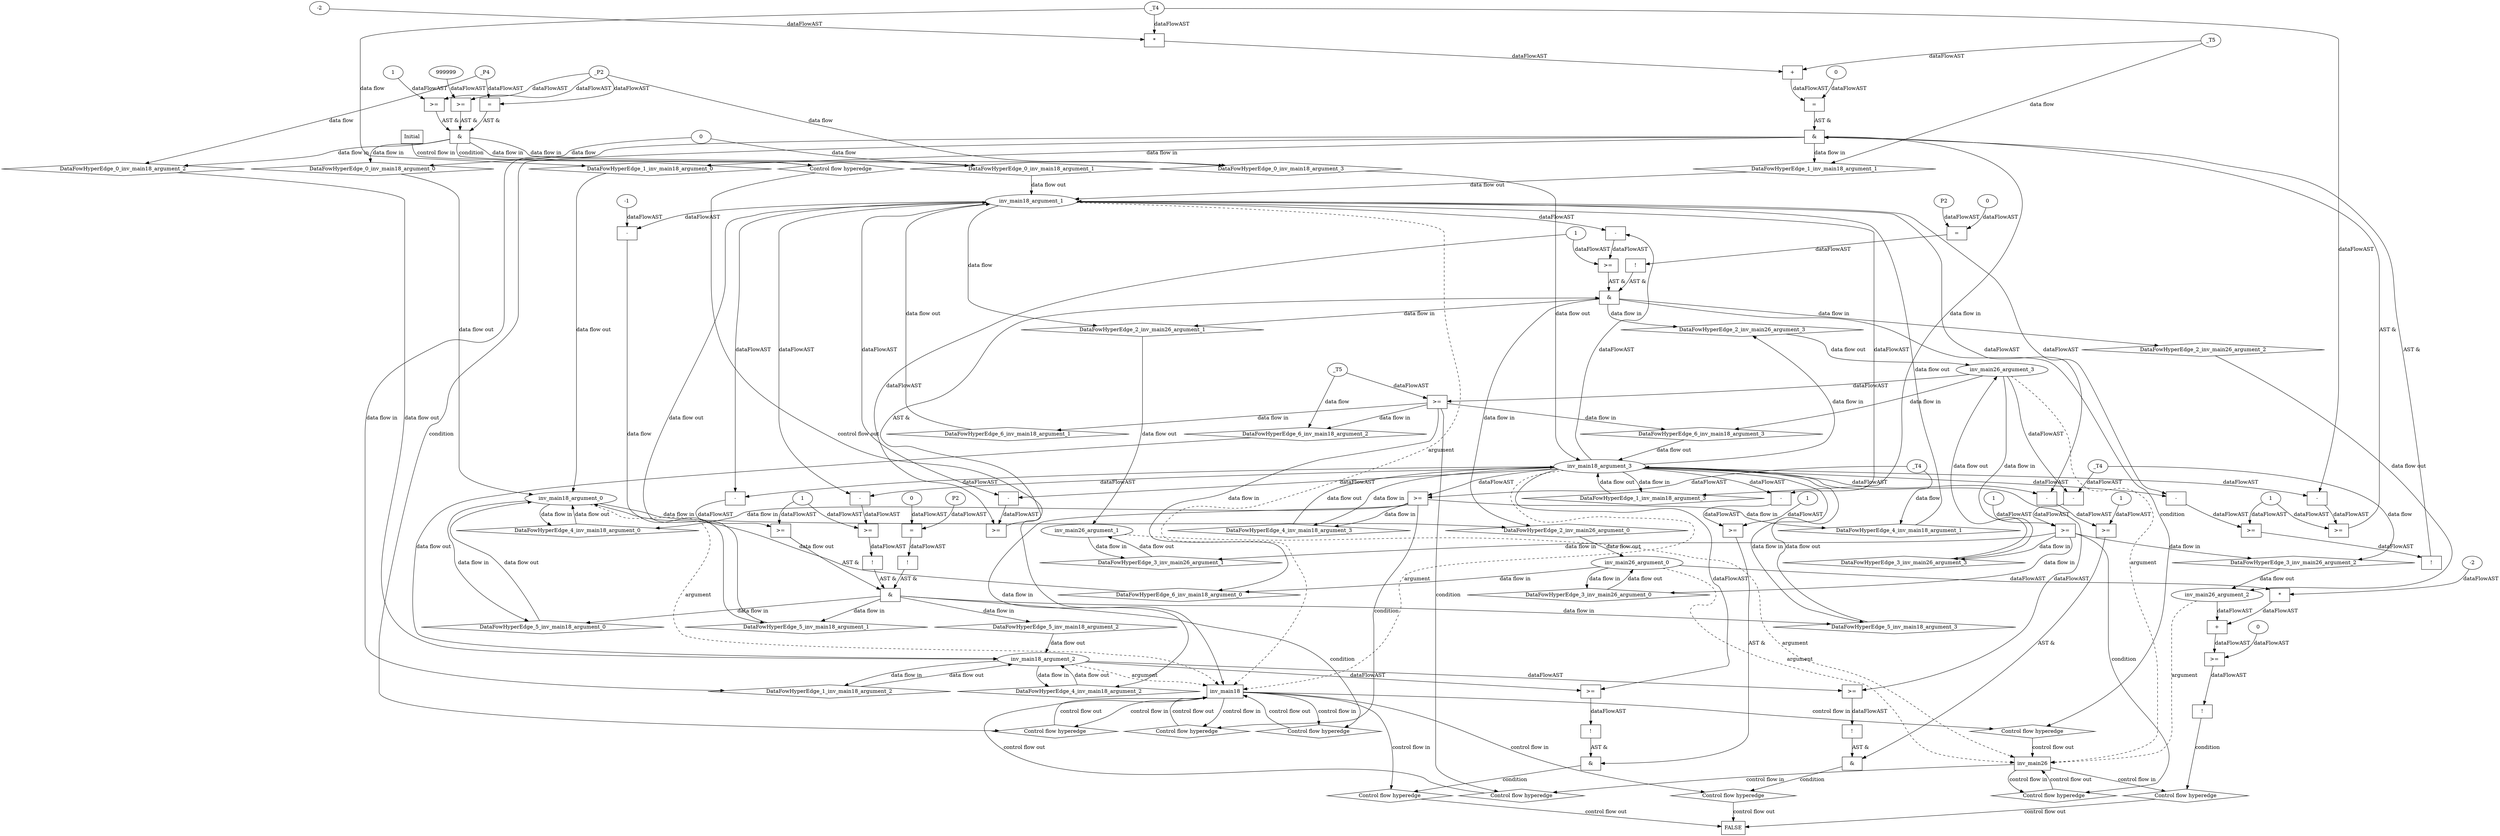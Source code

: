 digraph dag {
"inv_main18" [label="inv_main18" nodeName="inv_main18" class=cfn  shape="rect"];
"inv_main26" [label="inv_main26" nodeName="inv_main26" class=cfn  shape="rect"];
FALSE [label="FALSE" nodeName=FALSE class=cfn  shape="rect"];
Initial [label="Initial" nodeName=Initial class=cfn  shape="rect"];
ControlFowHyperEdge_0 [label="Control flow hyperedge" nodeName=ControlFowHyperEdge_0 class=controlFlowHyperEdge shape="diamond"];
"Initial" -> ControlFowHyperEdge_0 [label="control flow in"]
ControlFowHyperEdge_0 -> "inv_main18" [label="control flow out"]
ControlFowHyperEdge_1 [label="Control flow hyperedge" nodeName=ControlFowHyperEdge_1 class=controlFlowHyperEdge shape="diamond"];
"inv_main18" -> ControlFowHyperEdge_1 [label="control flow in"]
ControlFowHyperEdge_1 -> "inv_main18" [label="control flow out"]
ControlFowHyperEdge_2 [label="Control flow hyperedge" nodeName=ControlFowHyperEdge_2 class=controlFlowHyperEdge shape="diamond"];
"inv_main18" -> ControlFowHyperEdge_2 [label="control flow in"]
ControlFowHyperEdge_2 -> "inv_main26" [label="control flow out"]
ControlFowHyperEdge_3 [label="Control flow hyperedge" nodeName=ControlFowHyperEdge_3 class=controlFlowHyperEdge shape="diamond"];
"inv_main26" -> ControlFowHyperEdge_3 [label="control flow in"]
ControlFowHyperEdge_3 -> "inv_main26" [label="control flow out"]
ControlFowHyperEdge_4 [label="Control flow hyperedge" nodeName=ControlFowHyperEdge_4 class=controlFlowHyperEdge shape="diamond"];
"inv_main18" -> ControlFowHyperEdge_4 [label="control flow in"]
ControlFowHyperEdge_4 -> "inv_main18" [label="control flow out"]
ControlFowHyperEdge_5 [label="Control flow hyperedge" nodeName=ControlFowHyperEdge_5 class=controlFlowHyperEdge shape="diamond"];
"inv_main18" -> ControlFowHyperEdge_5 [label="control flow in"]
ControlFowHyperEdge_5 -> "inv_main18" [label="control flow out"]
ControlFowHyperEdge_6 [label="Control flow hyperedge" nodeName=ControlFowHyperEdge_6 class=controlFlowHyperEdge shape="diamond"];
"inv_main26" -> ControlFowHyperEdge_6 [label="control flow in"]
ControlFowHyperEdge_6 -> "inv_main18" [label="control flow out"]
ControlFowHyperEdge_7 [label="Control flow hyperedge" nodeName=ControlFowHyperEdge_7 class=controlFlowHyperEdge shape="diamond"];
"inv_main26" -> ControlFowHyperEdge_7 [label="control flow in"]
ControlFowHyperEdge_7 -> "FALSE" [label="control flow out"]
ControlFowHyperEdge_8 [label="Control flow hyperedge" nodeName=ControlFowHyperEdge_8 class=controlFlowHyperEdge shape="diamond"];
"inv_main18" -> ControlFowHyperEdge_8 [label="control flow in"]
ControlFowHyperEdge_8 -> "FALSE" [label="control flow out"]
ControlFowHyperEdge_9 [label="Control flow hyperedge" nodeName=ControlFowHyperEdge_9 class=controlFlowHyperEdge shape="diamond"];
"inv_main18" -> ControlFowHyperEdge_9 [label="control flow in"]
ControlFowHyperEdge_9 -> "FALSE" [label="control flow out"]
"inv_main18_argument_0" [label="inv_main18_argument_0" nodeName=argument0 class=argument  head="inv_main18" shape="oval"];
"inv_main18_argument_0" -> "inv_main18"[label="argument" style="dashed"]
"inv_main18_argument_1" [label="inv_main18_argument_1" nodeName=argument1 class=argument  head="inv_main18" shape="oval"];
"inv_main18_argument_1" -> "inv_main18"[label="argument" style="dashed"]
"inv_main18_argument_2" [label="inv_main18_argument_2" nodeName=argument2 class=argument  head="inv_main18" shape="oval"];
"inv_main18_argument_2" -> "inv_main18"[label="argument" style="dashed"]
"inv_main18_argument_3" [label="inv_main18_argument_3" nodeName=argument3 class=argument  head="inv_main18" shape="oval"];
"inv_main18_argument_3" -> "inv_main18"[label="argument" style="dashed"]
"inv_main26_argument_0" [label="inv_main26_argument_0" nodeName=argument0 class=argument  head="inv_main26" shape="oval"];
"inv_main26_argument_0" -> "inv_main26"[label="argument" style="dashed"]
"inv_main26_argument_1" [label="inv_main26_argument_1" nodeName=argument1 class=argument  head="inv_main26" shape="oval"];
"inv_main26_argument_1" -> "inv_main26"[label="argument" style="dashed"]
"inv_main26_argument_2" [label="inv_main26_argument_2" nodeName=argument2 class=argument  head="inv_main26" shape="oval"];
"inv_main26_argument_2" -> "inv_main26"[label="argument" style="dashed"]
"inv_main26_argument_3" [label="inv_main26_argument_3" nodeName=argument3 class=argument  head="inv_main26" shape="oval"];
"inv_main26_argument_3" -> "inv_main26"[label="argument" style="dashed"]

"xxxinv_main18___Initial_0xxx_and" [label="&" nodeName="xxxinv_main18___Initial_0xxx_and" class=Operator shape="rect"];
"xxxinv_main18___Initial_0xxxguard_0_node_0" [label=">=" nodeName="xxxinv_main18___Initial_0xxxguard_0_node_0" class=Operator  shape="rect"];
"xxxinv_main18___Initial_0xxxguard_0_node_1" [label="999999" nodeName="xxxinv_main18___Initial_0xxxguard_0_node_1" class=Literal ];
"xxxinv_main18___Initial_0xxxguard_0_node_1" -> "xxxinv_main18___Initial_0xxxguard_0_node_0"[label="dataFlowAST"]
"xxxinv_main18___Initial_0xxxdataFlow3_node_0" -> "xxxinv_main18___Initial_0xxxguard_0_node_0"[label="dataFlowAST"]

"xxxinv_main18___Initial_0xxxguard_0_node_0" -> "xxxinv_main18___Initial_0xxx_and" [label="AST &"];
"xxxinv_main18___Initial_0xxxguard1_node_0" [label=">=" nodeName="xxxinv_main18___Initial_0xxxguard1_node_0" class=Operator  shape="rect"];
"xxxinv_main18___Initial_0xxxguard1_node_2" [label="1" nodeName="xxxinv_main18___Initial_0xxxguard1_node_2" class=Literal ];
"xxxinv_main18___Initial_0xxxdataFlow3_node_0" -> "xxxinv_main18___Initial_0xxxguard1_node_0"[label="dataFlowAST"]
"xxxinv_main18___Initial_0xxxguard1_node_2" -> "xxxinv_main18___Initial_0xxxguard1_node_0"[label="dataFlowAST"]

"xxxinv_main18___Initial_0xxxguard1_node_0" -> "xxxinv_main18___Initial_0xxx_and" [label="AST &"];
"xxxinv_main18___Initial_0xxxguard2_node_0" [label="=" nodeName="xxxinv_main18___Initial_0xxxguard2_node_0" class=Operator  shape="rect"];
"xxxinv_main18___Initial_0xxxdataFlow2_node_0" -> "xxxinv_main18___Initial_0xxxguard2_node_0"[label="dataFlowAST"]
"xxxinv_main18___Initial_0xxxdataFlow3_node_0" -> "xxxinv_main18___Initial_0xxxguard2_node_0"[label="dataFlowAST"]

"xxxinv_main18___Initial_0xxxguard2_node_0" -> "xxxinv_main18___Initial_0xxx_and" [label="AST &"];
"xxxinv_main18___Initial_0xxx_and" -> "ControlFowHyperEdge_0" [label="condition"];
"xxxinv_main18___Initial_0xxxdataFlow_0_node_0" [label="0" nodeName="xxxinv_main18___Initial_0xxxdataFlow_0_node_0" class=Literal ];

"xxxinv_main18___Initial_0xxxdataFlow_0_node_0" -> "DataFowHyperEdge_0_inv_main18_argument_0" [label="data flow"];

"xxxinv_main18___Initial_0xxxdataFlow_0_node_0" -> "DataFowHyperEdge_0_inv_main18_argument_1" [label="data flow"];
"xxxinv_main18___Initial_0xxxdataFlow2_node_0" [label="_P4" nodeName="xxxinv_main18___Initial_0xxxdataFlow2_node_0" class=Constant ];

"xxxinv_main18___Initial_0xxxdataFlow2_node_0" -> "DataFowHyperEdge_0_inv_main18_argument_2" [label="data flow"];
"xxxinv_main18___Initial_0xxxdataFlow3_node_0" [label="_P2" nodeName="xxxinv_main18___Initial_0xxxdataFlow3_node_0" class=Constant ];

"xxxinv_main18___Initial_0xxxdataFlow3_node_0" -> "DataFowHyperEdge_0_inv_main18_argument_3" [label="data flow"];
"xxxinv_main18___inv_main18_1xxx_and" [label="&" nodeName="xxxinv_main18___inv_main18_1xxx_and" class=Operator shape="rect"];
"xxxinv_main18___inv_main18_1xxxguard_0_node_0" [label="!" nodeName="xxxinv_main18___inv_main18_1xxxguard_0_node_0" class=Operator shape="rect"];
"xxxinv_main18___inv_main18_1xxxguard_0_node_1" [label=">=" nodeName="xxxinv_main18___inv_main18_1xxxguard_0_node_1" class=Operator  shape="rect"];
"xxxinv_main18___inv_main18_1xxxguard_0_node_2" [label="-" nodeName="xxxinv_main18___inv_main18_1xxxguard_0_node_2" class= Operator shape="rect"];
"xxxinv_main18___inv_main18_1xxxguard_0_node_5" [label="1" nodeName="xxxinv_main18___inv_main18_1xxxguard_0_node_5" class=Literal ];
"xxxinv_main18___inv_main18_1xxxguard_0_node_1" -> "xxxinv_main18___inv_main18_1xxxguard_0_node_0"[label="dataFlowAST"]
"xxxinv_main18___inv_main18_1xxxguard_0_node_2" -> "xxxinv_main18___inv_main18_1xxxguard_0_node_1"[label="dataFlowAST"]
"xxxinv_main18___inv_main18_1xxxguard_0_node_5" -> "xxxinv_main18___inv_main18_1xxxguard_0_node_1"[label="dataFlowAST"]
"inv_main18_argument_3" -> "xxxinv_main18___inv_main18_1xxxguard_0_node_2"[label="dataFlowAST"]
"inv_main18_argument_1" -> "xxxinv_main18___inv_main18_1xxxguard_0_node_2"[label="dataFlowAST"]

"xxxinv_main18___inv_main18_1xxxguard_0_node_0" -> "xxxinv_main18___inv_main18_1xxx_and" [label="AST &"];
"xxxinv_main18___inv_main18_1xxxguard1_node_0" [label=">=" nodeName="xxxinv_main18___inv_main18_1xxxguard1_node_0" class=Operator  shape="rect"];
"xxxinv_main18___inv_main18_1xxxguard1_node_1" [label="-" nodeName="xxxinv_main18___inv_main18_1xxxguard1_node_1" class= Operator shape="rect"];
"xxxinv_main18___inv_main18_1xxxguard1_node_1" -> "xxxinv_main18___inv_main18_1xxxguard1_node_0"[label="dataFlowAST"]
"xxxinv_main18___inv_main18_1xxxguard_0_node_5" -> "xxxinv_main18___inv_main18_1xxxguard1_node_0"[label="dataFlowAST"]
"inv_main18_argument_3" -> "xxxinv_main18___inv_main18_1xxxguard1_node_1"[label="dataFlowAST"]
"xxxinv_main18___inv_main18_1xxxdataFlow_0_node_0" -> "xxxinv_main18___inv_main18_1xxxguard1_node_1"[label="dataFlowAST"]

"xxxinv_main18___inv_main18_1xxxguard1_node_0" -> "xxxinv_main18___inv_main18_1xxx_and" [label="AST &"];
"xxxinv_main18___inv_main18_1xxxguard2_node_0" [label="=" nodeName="xxxinv_main18___inv_main18_1xxxguard2_node_0" class=Operator  shape="rect"];
"xxxinv_main18___inv_main18_1xxxguard2_node_1" [label="+" nodeName="xxxinv_main18___inv_main18_1xxxguard2_node_1" class= Operator shape="rect"];
"xxxinv_main18___inv_main18_1xxxguard2_node_3" [label="*" nodeName="xxxinv_main18___inv_main18_1xxxguard2_node_3" class=Operator  shape="rect"];
"xxxinv_main18___inv_main18_1xxxguard2_node_4" [label="-2" nodeName="xxxinv_main18___inv_main18_1xxxguard2_node_4" class=Coeff ];
"xxxinv_main18___inv_main18_1xxxguard2_node_6" [label="0" nodeName="xxxinv_main18___inv_main18_1xxxguard2_node_6" class=Literal ];
"xxxinv_main18___inv_main18_1xxxguard2_node_1" -> "xxxinv_main18___inv_main18_1xxxguard2_node_0"[label="dataFlowAST"]
"xxxinv_main18___inv_main18_1xxxguard2_node_6" -> "xxxinv_main18___inv_main18_1xxxguard2_node_0"[label="dataFlowAST"]
"xxxinv_main18___inv_main18_1xxxdataFlow1_node_0" -> "xxxinv_main18___inv_main18_1xxxguard2_node_1"[label="dataFlowAST"]
"xxxinv_main18___inv_main18_1xxxguard2_node_3" -> "xxxinv_main18___inv_main18_1xxxguard2_node_1"[label="dataFlowAST"]
"xxxinv_main18___inv_main18_1xxxdataFlow_0_node_0" -> "xxxinv_main18___inv_main18_1xxxguard2_node_3"[label="dataFlowAST"]
"xxxinv_main18___inv_main18_1xxxguard2_node_4" -> "xxxinv_main18___inv_main18_1xxxguard2_node_3"[label="dataFlowAST"]

"xxxinv_main18___inv_main18_1xxxguard2_node_0" -> "xxxinv_main18___inv_main18_1xxx_and" [label="AST &"];
"xxxinv_main18___inv_main18_1xxx_and" -> "ControlFowHyperEdge_1" [label="condition"];
"xxxinv_main18___inv_main18_1xxxdataFlow_0_node_0" [label="_T4" nodeName="xxxinv_main18___inv_main18_1xxxdataFlow_0_node_0" class=Constant ];

"xxxinv_main18___inv_main18_1xxxdataFlow_0_node_0" -> "DataFowHyperEdge_1_inv_main18_argument_0" [label="data flow"];
"xxxinv_main18___inv_main18_1xxxdataFlow1_node_0" [label="_T5" nodeName="xxxinv_main18___inv_main18_1xxxdataFlow1_node_0" class=Constant ];

"xxxinv_main18___inv_main18_1xxxdataFlow1_node_0" -> "DataFowHyperEdge_1_inv_main18_argument_1" [label="data flow"];
"xxxinv_main26___inv_main18_2xxx_and" [label="&" nodeName="xxxinv_main26___inv_main18_2xxx_and" class=Operator shape="rect"];
"xxxinv_main26___inv_main18_2xxxguard_0_node_0" [label=">=" nodeName="xxxinv_main26___inv_main18_2xxxguard_0_node_0" class=Operator  shape="rect"];
"xxxinv_main26___inv_main18_2xxxguard_0_node_1" [label="-" nodeName="xxxinv_main26___inv_main18_2xxxguard_0_node_1" class= Operator shape="rect"];
"xxxinv_main26___inv_main18_2xxxguard_0_node_4" [label="1" nodeName="xxxinv_main26___inv_main18_2xxxguard_0_node_4" class=Literal ];
"xxxinv_main26___inv_main18_2xxxguard_0_node_1" -> "xxxinv_main26___inv_main18_2xxxguard_0_node_0"[label="dataFlowAST"]
"xxxinv_main26___inv_main18_2xxxguard_0_node_4" -> "xxxinv_main26___inv_main18_2xxxguard_0_node_0"[label="dataFlowAST"]
"inv_main18_argument_3" -> "xxxinv_main26___inv_main18_2xxxguard_0_node_1"[label="dataFlowAST"]
"inv_main18_argument_1" -> "xxxinv_main26___inv_main18_2xxxguard_0_node_1"[label="dataFlowAST"]

"xxxinv_main26___inv_main18_2xxxguard_0_node_0" -> "xxxinv_main26___inv_main18_2xxx_and" [label="AST &"];
"xxxinv_main26___inv_main18_2xxxguard1_node_0" [label="!" nodeName="xxxinv_main26___inv_main18_2xxxguard1_node_0" class=Operator shape="rect"];
"xxxinv_main26___inv_main18_2xxxguard1_node_1" [label="=" nodeName="xxxinv_main26___inv_main18_2xxxguard1_node_1" class=Operator  shape="rect"];
"xxxinv_main26___inv_main18_2xxxguard1_node_2" [label="P2" nodeName="xxxinv_main26___inv_main18_2xxxguard1_node_2" class=Constant ];
"xxxinv_main26___inv_main18_2xxxguard1_node_3" [label="0" nodeName="xxxinv_main26___inv_main18_2xxxguard1_node_3" class=Literal ];
"xxxinv_main26___inv_main18_2xxxguard1_node_1" -> "xxxinv_main26___inv_main18_2xxxguard1_node_0"[label="dataFlowAST"]
"xxxinv_main26___inv_main18_2xxxguard1_node_2" -> "xxxinv_main26___inv_main18_2xxxguard1_node_1"[label="dataFlowAST"]
"xxxinv_main26___inv_main18_2xxxguard1_node_3" -> "xxxinv_main26___inv_main18_2xxxguard1_node_1"[label="dataFlowAST"]

"xxxinv_main26___inv_main18_2xxxguard1_node_0" -> "xxxinv_main26___inv_main18_2xxx_and" [label="AST &"];
"xxxinv_main26___inv_main18_2xxxguard2_node_0" [label=">=" nodeName="xxxinv_main26___inv_main18_2xxxguard2_node_0" class=Operator  shape="rect"];
"xxxinv_main26___inv_main18_2xxxguard2_node_1" [label="-" nodeName="xxxinv_main26___inv_main18_2xxxguard2_node_1" class= Operator shape="rect"];
"xxxinv_main26___inv_main18_2xxxguard2_node_1" -> "xxxinv_main26___inv_main18_2xxxguard2_node_0"[label="dataFlowAST"]
"xxxinv_main26___inv_main18_2xxxguard_0_node_4" -> "xxxinv_main26___inv_main18_2xxxguard2_node_0"[label="dataFlowAST"]
"inv_main18_argument_3" -> "xxxinv_main26___inv_main18_2xxxguard2_node_1"[label="dataFlowAST"]
"inv_main18_argument_1" -> "xxxinv_main26___inv_main18_2xxxguard2_node_1"[label="dataFlowAST"]

"xxxinv_main26___inv_main18_2xxxguard2_node_0" -> "xxxinv_main26___inv_main18_2xxx_and" [label="AST &"];
"xxxinv_main26___inv_main18_2xxx_and" -> "ControlFowHyperEdge_2" [label="condition"];

"inv_main18_argument_1" -> "DataFowHyperEdge_2_inv_main26_argument_1" [label="data flow"];
"xxxinv_main26___inv_main26_3xxxguard_0_node_0" [label=">=" nodeName="xxxinv_main26___inv_main26_3xxxguard_0_node_0" class=Operator  shape="rect"];
"xxxinv_main26___inv_main26_3xxxguard_0_node_1" [label="-" nodeName="xxxinv_main26___inv_main26_3xxxguard_0_node_1" class= Operator shape="rect"];
"xxxinv_main26___inv_main26_3xxxguard_0_node_4" [label="1" nodeName="xxxinv_main26___inv_main26_3xxxguard_0_node_4" class=Literal ];
"xxxinv_main26___inv_main26_3xxxguard_0_node_1" -> "xxxinv_main26___inv_main26_3xxxguard_0_node_0"[label="dataFlowAST"]
"xxxinv_main26___inv_main26_3xxxguard_0_node_4" -> "xxxinv_main26___inv_main26_3xxxguard_0_node_0"[label="dataFlowAST"]
"inv_main26_argument_3" -> "xxxinv_main26___inv_main26_3xxxguard_0_node_1"[label="dataFlowAST"]
"xxxinv_main26___inv_main26_3xxxdataFlow_0_node_0" -> "xxxinv_main26___inv_main26_3xxxguard_0_node_1"[label="dataFlowAST"]

"xxxinv_main26___inv_main26_3xxxguard_0_node_0" -> "ControlFowHyperEdge_3" [label="condition"];
"xxxinv_main26___inv_main26_3xxxdataFlow_0_node_0" [label="_T4" nodeName="xxxinv_main26___inv_main26_3xxxdataFlow_0_node_0" class=Constant ];

"xxxinv_main26___inv_main26_3xxxdataFlow_0_node_0" -> "DataFowHyperEdge_3_inv_main26_argument_2" [label="data flow"];
"xxxinv_main18___inv_main18_4xxxguard_0_node_0" [label=">=" nodeName="xxxinv_main18___inv_main18_4xxxguard_0_node_0" class=Operator  shape="rect"];
"inv_main18_argument_3" -> "xxxinv_main18___inv_main18_4xxxguard_0_node_0"[label="dataFlowAST"]
"xxxinv_main18___inv_main18_4xxxdataFlow_0_node_0" -> "xxxinv_main18___inv_main18_4xxxguard_0_node_0"[label="dataFlowAST"]

"xxxinv_main18___inv_main18_4xxxguard_0_node_0" -> "ControlFowHyperEdge_4" [label="condition"];
"xxxinv_main18___inv_main18_4xxxdataFlow_0_node_0" [label="_T4" nodeName="xxxinv_main18___inv_main18_4xxxdataFlow_0_node_0" class=Constant ];

"xxxinv_main18___inv_main18_4xxxdataFlow_0_node_0" -> "DataFowHyperEdge_4_inv_main18_argument_1" [label="data flow"];
"xxxinv_main18___inv_main18_5xxx_and" [label="&" nodeName="xxxinv_main18___inv_main18_5xxx_and" class=Operator shape="rect"];
"xxxinv_main18___inv_main18_5xxxguard_0_node_0" [label=">=" nodeName="xxxinv_main18___inv_main18_5xxxguard_0_node_0" class=Operator  shape="rect"];
"xxxinv_main18___inv_main18_5xxxguard_0_node_1" [label="-" nodeName="xxxinv_main18___inv_main18_5xxxguard_0_node_1" class= Operator shape="rect"];
"xxxinv_main18___inv_main18_5xxxguard_0_node_4" [label="1" nodeName="xxxinv_main18___inv_main18_5xxxguard_0_node_4" class=Literal ];
"xxxinv_main18___inv_main18_5xxxguard_0_node_1" -> "xxxinv_main18___inv_main18_5xxxguard_0_node_0"[label="dataFlowAST"]
"xxxinv_main18___inv_main18_5xxxguard_0_node_4" -> "xxxinv_main18___inv_main18_5xxxguard_0_node_0"[label="dataFlowAST"]
"inv_main18_argument_3" -> "xxxinv_main18___inv_main18_5xxxguard_0_node_1"[label="dataFlowAST"]
"inv_main18_argument_1" -> "xxxinv_main18___inv_main18_5xxxguard_0_node_1"[label="dataFlowAST"]

"xxxinv_main18___inv_main18_5xxxguard_0_node_0" -> "xxxinv_main18___inv_main18_5xxx_and" [label="AST &"];
"xxxinv_main18___inv_main18_5xxxguard1_node_0" [label="!" nodeName="xxxinv_main18___inv_main18_5xxxguard1_node_0" class=Operator shape="rect"];
"xxxinv_main18___inv_main18_5xxxguard1_node_1" [label="=" nodeName="xxxinv_main18___inv_main18_5xxxguard1_node_1" class=Operator  shape="rect"];
"xxxinv_main18___inv_main18_5xxxguard1_node_2" [label="P2" nodeName="xxxinv_main18___inv_main18_5xxxguard1_node_2" class=Constant ];
"xxxinv_main18___inv_main18_5xxxguard1_node_3" [label="0" nodeName="xxxinv_main18___inv_main18_5xxxguard1_node_3" class=Literal ];
"xxxinv_main18___inv_main18_5xxxguard1_node_1" -> "xxxinv_main18___inv_main18_5xxxguard1_node_0"[label="dataFlowAST"]
"xxxinv_main18___inv_main18_5xxxguard1_node_2" -> "xxxinv_main18___inv_main18_5xxxguard1_node_1"[label="dataFlowAST"]
"xxxinv_main18___inv_main18_5xxxguard1_node_3" -> "xxxinv_main18___inv_main18_5xxxguard1_node_1"[label="dataFlowAST"]

"xxxinv_main18___inv_main18_5xxxguard1_node_0" -> "xxxinv_main18___inv_main18_5xxx_and" [label="AST &"];
"xxxinv_main18___inv_main18_5xxxguard2_node_0" [label="!" nodeName="xxxinv_main18___inv_main18_5xxxguard2_node_0" class=Operator shape="rect"];
"xxxinv_main18___inv_main18_5xxxguard2_node_1" [label=">=" nodeName="xxxinv_main18___inv_main18_5xxxguard2_node_1" class=Operator  shape="rect"];
"xxxinv_main18___inv_main18_5xxxguard2_node_2" [label="-" nodeName="xxxinv_main18___inv_main18_5xxxguard2_node_2" class= Operator shape="rect"];
"xxxinv_main18___inv_main18_5xxxguard2_node_1" -> "xxxinv_main18___inv_main18_5xxxguard2_node_0"[label="dataFlowAST"]
"xxxinv_main18___inv_main18_5xxxguard2_node_2" -> "xxxinv_main18___inv_main18_5xxxguard2_node_1"[label="dataFlowAST"]
"xxxinv_main18___inv_main18_5xxxguard_0_node_4" -> "xxxinv_main18___inv_main18_5xxxguard2_node_1"[label="dataFlowAST"]
"inv_main18_argument_3" -> "xxxinv_main18___inv_main18_5xxxguard2_node_2"[label="dataFlowAST"]
"inv_main18_argument_1" -> "xxxinv_main18___inv_main18_5xxxguard2_node_2"[label="dataFlowAST"]

"xxxinv_main18___inv_main18_5xxxguard2_node_0" -> "xxxinv_main18___inv_main18_5xxx_and" [label="AST &"];
"xxxinv_main18___inv_main18_5xxx_and" -> "ControlFowHyperEdge_5" [label="condition"];
"xxxinv_main18___inv_main18_5xxxdataFlow_0_node_0" [label="-" nodeName="xxxinv_main18___inv_main18_5xxxdataFlow_0_node_0" class= Operator shape="rect"];
"xxxinv_main18___inv_main18_5xxxdataFlow_0_node_2" [label="-1" nodeName="xxxinv_main18___inv_main18_5xxxdataFlow_0_node_2" class=Literal ];
"inv_main18_argument_1" -> "xxxinv_main18___inv_main18_5xxxdataFlow_0_node_0"[label="dataFlowAST"]
"xxxinv_main18___inv_main18_5xxxdataFlow_0_node_2" -> "xxxinv_main18___inv_main18_5xxxdataFlow_0_node_0"[label="dataFlowAST"]

"xxxinv_main18___inv_main18_5xxxdataFlow_0_node_0" -> "DataFowHyperEdge_5_inv_main18_argument_1" [label="data flow"];
"xxxinv_main18___inv_main26_6xxxguard_0_node_0" [label=">=" nodeName="xxxinv_main18___inv_main26_6xxxguard_0_node_0" class=Operator  shape="rect"];
"xxxinv_main18___inv_main26_6xxxdataFlow_0_node_0" -> "xxxinv_main18___inv_main26_6xxxguard_0_node_0"[label="dataFlowAST"]
"inv_main26_argument_3" -> "xxxinv_main18___inv_main26_6xxxguard_0_node_0"[label="dataFlowAST"]

"xxxinv_main18___inv_main26_6xxxguard_0_node_0" -> "ControlFowHyperEdge_6" [label="condition"];
"xxxinv_main18___inv_main26_6xxxdataFlow_0_node_0" [label="_T5" nodeName="xxxinv_main18___inv_main26_6xxxdataFlow_0_node_0" class=Constant ];

"xxxinv_main18___inv_main26_6xxxdataFlow_0_node_0" -> "DataFowHyperEdge_6_inv_main18_argument_2" [label="data flow"];
"xxxFALSE___inv_main26_7xxxguard_0_node_0" [label="!" nodeName="xxxFALSE___inv_main26_7xxxguard_0_node_0" class=Operator shape="rect"];
"xxxFALSE___inv_main26_7xxxguard_0_node_1" [label=">=" nodeName="xxxFALSE___inv_main26_7xxxguard_0_node_1" class=Operator  shape="rect"];
"xxxFALSE___inv_main26_7xxxguard_0_node_2" [label="+" nodeName="xxxFALSE___inv_main26_7xxxguard_0_node_2" class= Operator shape="rect"];
"xxxFALSE___inv_main26_7xxxguard_0_node_4" [label="*" nodeName="xxxFALSE___inv_main26_7xxxguard_0_node_4" class=Operator  shape="rect"];
"xxxFALSE___inv_main26_7xxxguard_0_node_5" [label="-2" nodeName="xxxFALSE___inv_main26_7xxxguard_0_node_5" class=Coeff ];
"xxxFALSE___inv_main26_7xxxguard_0_node_7" [label="0" nodeName="xxxFALSE___inv_main26_7xxxguard_0_node_7" class=Literal ];
"xxxFALSE___inv_main26_7xxxguard_0_node_1" -> "xxxFALSE___inv_main26_7xxxguard_0_node_0"[label="dataFlowAST"]
"xxxFALSE___inv_main26_7xxxguard_0_node_2" -> "xxxFALSE___inv_main26_7xxxguard_0_node_1"[label="dataFlowAST"]
"xxxFALSE___inv_main26_7xxxguard_0_node_7" -> "xxxFALSE___inv_main26_7xxxguard_0_node_1"[label="dataFlowAST"]
"inv_main26_argument_2" -> "xxxFALSE___inv_main26_7xxxguard_0_node_2"[label="dataFlowAST"]
"xxxFALSE___inv_main26_7xxxguard_0_node_4" -> "xxxFALSE___inv_main26_7xxxguard_0_node_2"[label="dataFlowAST"]
"inv_main26_argument_0" -> "xxxFALSE___inv_main26_7xxxguard_0_node_4"[label="dataFlowAST"]
"xxxFALSE___inv_main26_7xxxguard_0_node_5" -> "xxxFALSE___inv_main26_7xxxguard_0_node_4"[label="dataFlowAST"]

"xxxFALSE___inv_main26_7xxxguard_0_node_0" -> "ControlFowHyperEdge_7" [label="condition"];
"xxxFALSE___inv_main18_8xxx_and" [label="&" nodeName="xxxFALSE___inv_main18_8xxx_and" class=Operator shape="rect"];
"xxxFALSE___inv_main18_8xxxguard_0_node_0" [label="!" nodeName="xxxFALSE___inv_main18_8xxxguard_0_node_0" class=Operator shape="rect"];
"xxxFALSE___inv_main18_8xxxguard_0_node_1" [label=">=" nodeName="xxxFALSE___inv_main18_8xxxguard_0_node_1" class=Operator  shape="rect"];
"xxxFALSE___inv_main18_8xxxguard_0_node_1" -> "xxxFALSE___inv_main18_8xxxguard_0_node_0"[label="dataFlowAST"]
"inv_main18_argument_2" -> "xxxFALSE___inv_main18_8xxxguard_0_node_1"[label="dataFlowAST"]
"inv_main18_argument_3" -> "xxxFALSE___inv_main18_8xxxguard_0_node_1"[label="dataFlowAST"]

"xxxFALSE___inv_main18_8xxxguard_0_node_0" -> "xxxFALSE___inv_main18_8xxx_and" [label="AST &"];
"xxxFALSE___inv_main18_8xxxguard1_node_0" [label=">=" nodeName="xxxFALSE___inv_main18_8xxxguard1_node_0" class=Operator  shape="rect"];
"xxxFALSE___inv_main18_8xxxguard1_node_1" [label="-" nodeName="xxxFALSE___inv_main18_8xxxguard1_node_1" class= Operator shape="rect"];
"xxxFALSE___inv_main18_8xxxguard1_node_4" [label="1" nodeName="xxxFALSE___inv_main18_8xxxguard1_node_4" class=Literal ];
"xxxFALSE___inv_main18_8xxxguard1_node_1" -> "xxxFALSE___inv_main18_8xxxguard1_node_0"[label="dataFlowAST"]
"xxxFALSE___inv_main18_8xxxguard1_node_4" -> "xxxFALSE___inv_main18_8xxxguard1_node_0"[label="dataFlowAST"]
"inv_main18_argument_3" -> "xxxFALSE___inv_main18_8xxxguard1_node_1"[label="dataFlowAST"]
"inv_main18_argument_1" -> "xxxFALSE___inv_main18_8xxxguard1_node_1"[label="dataFlowAST"]

"xxxFALSE___inv_main18_8xxxguard1_node_0" -> "xxxFALSE___inv_main18_8xxx_and" [label="AST &"];
"xxxFALSE___inv_main18_8xxx_and" -> "ControlFowHyperEdge_8" [label="condition"];
"xxxFALSE___inv_main18_9xxx_and" [label="&" nodeName="xxxFALSE___inv_main18_9xxx_and" class=Operator shape="rect"];
"xxxFALSE___inv_main18_9xxxguard_0_node_0" [label="!" nodeName="xxxFALSE___inv_main18_9xxxguard_0_node_0" class=Operator shape="rect"];
"xxxFALSE___inv_main18_9xxxguard_0_node_1" [label=">=" nodeName="xxxFALSE___inv_main18_9xxxguard_0_node_1" class=Operator  shape="rect"];
"xxxFALSE___inv_main18_9xxxguard_0_node_1" -> "xxxFALSE___inv_main18_9xxxguard_0_node_0"[label="dataFlowAST"]
"inv_main18_argument_3" -> "xxxFALSE___inv_main18_9xxxguard_0_node_1"[label="dataFlowAST"]
"inv_main18_argument_2" -> "xxxFALSE___inv_main18_9xxxguard_0_node_1"[label="dataFlowAST"]

"xxxFALSE___inv_main18_9xxxguard_0_node_0" -> "xxxFALSE___inv_main18_9xxx_and" [label="AST &"];
"xxxFALSE___inv_main18_9xxxguard1_node_0" [label=">=" nodeName="xxxFALSE___inv_main18_9xxxguard1_node_0" class=Operator  shape="rect"];
"xxxFALSE___inv_main18_9xxxguard1_node_1" [label="-" nodeName="xxxFALSE___inv_main18_9xxxguard1_node_1" class= Operator shape="rect"];
"xxxFALSE___inv_main18_9xxxguard1_node_4" [label="1" nodeName="xxxFALSE___inv_main18_9xxxguard1_node_4" class=Literal ];
"xxxFALSE___inv_main18_9xxxguard1_node_1" -> "xxxFALSE___inv_main18_9xxxguard1_node_0"[label="dataFlowAST"]
"xxxFALSE___inv_main18_9xxxguard1_node_4" -> "xxxFALSE___inv_main18_9xxxguard1_node_0"[label="dataFlowAST"]
"inv_main18_argument_3" -> "xxxFALSE___inv_main18_9xxxguard1_node_1"[label="dataFlowAST"]
"inv_main18_argument_1" -> "xxxFALSE___inv_main18_9xxxguard1_node_1"[label="dataFlowAST"]

"xxxFALSE___inv_main18_9xxxguard1_node_0" -> "xxxFALSE___inv_main18_9xxx_and" [label="AST &"];
"xxxFALSE___inv_main18_9xxx_and" -> "ControlFowHyperEdge_9" [label="condition"];
"DataFowHyperEdge_0_inv_main18_argument_0" [label="DataFowHyperEdge_0_inv_main18_argument_0" nodeName="DataFowHyperEdge_0_inv_main18_argument_0" class=DataFlowHyperedge shape="diamond"];
"DataFowHyperEdge_0_inv_main18_argument_0" -> "inv_main18_argument_0"[label="data flow out"]
"xxxinv_main18___Initial_0xxx_and" -> "DataFowHyperEdge_0_inv_main18_argument_0"[label="data flow in"]
"DataFowHyperEdge_0_inv_main18_argument_1" [label="DataFowHyperEdge_0_inv_main18_argument_1" nodeName="DataFowHyperEdge_0_inv_main18_argument_1" class=DataFlowHyperedge shape="diamond"];
"DataFowHyperEdge_0_inv_main18_argument_1" -> "inv_main18_argument_1"[label="data flow out"]
"xxxinv_main18___Initial_0xxx_and" -> "DataFowHyperEdge_0_inv_main18_argument_1"[label="data flow in"]
"DataFowHyperEdge_0_inv_main18_argument_2" [label="DataFowHyperEdge_0_inv_main18_argument_2" nodeName="DataFowHyperEdge_0_inv_main18_argument_2" class=DataFlowHyperedge shape="diamond"];
"DataFowHyperEdge_0_inv_main18_argument_2" -> "inv_main18_argument_2"[label="data flow out"]
"xxxinv_main18___Initial_0xxx_and" -> "DataFowHyperEdge_0_inv_main18_argument_2"[label="data flow in"]
"DataFowHyperEdge_0_inv_main18_argument_3" [label="DataFowHyperEdge_0_inv_main18_argument_3" nodeName="DataFowHyperEdge_0_inv_main18_argument_3" class=DataFlowHyperedge shape="diamond"];
"DataFowHyperEdge_0_inv_main18_argument_3" -> "inv_main18_argument_3"[label="data flow out"]
"xxxinv_main18___Initial_0xxx_and" -> "DataFowHyperEdge_0_inv_main18_argument_3"[label="data flow in"]
"DataFowHyperEdge_1_inv_main18_argument_0" [label="DataFowHyperEdge_1_inv_main18_argument_0" nodeName="DataFowHyperEdge_1_inv_main18_argument_0" class=DataFlowHyperedge shape="diamond"];
"DataFowHyperEdge_1_inv_main18_argument_0" -> "inv_main18_argument_0"[label="data flow out"]
"xxxinv_main18___inv_main18_1xxx_and" -> "DataFowHyperEdge_1_inv_main18_argument_0"[label="data flow in"]
"DataFowHyperEdge_1_inv_main18_argument_1" [label="DataFowHyperEdge_1_inv_main18_argument_1" nodeName="DataFowHyperEdge_1_inv_main18_argument_1" class=DataFlowHyperedge shape="diamond"];
"DataFowHyperEdge_1_inv_main18_argument_1" -> "inv_main18_argument_1"[label="data flow out"]
"xxxinv_main18___inv_main18_1xxx_and" -> "DataFowHyperEdge_1_inv_main18_argument_1"[label="data flow in"]
"DataFowHyperEdge_1_inv_main18_argument_2" [label="DataFowHyperEdge_1_inv_main18_argument_2" nodeName="DataFowHyperEdge_1_inv_main18_argument_2" class=DataFlowHyperedge shape="diamond"];
"DataFowHyperEdge_1_inv_main18_argument_2" -> "inv_main18_argument_2"[label="data flow out"]
"xxxinv_main18___inv_main18_1xxx_and" -> "DataFowHyperEdge_1_inv_main18_argument_2"[label="data flow in"]
"DataFowHyperEdge_1_inv_main18_argument_3" [label="DataFowHyperEdge_1_inv_main18_argument_3" nodeName="DataFowHyperEdge_1_inv_main18_argument_3" class=DataFlowHyperedge shape="diamond"];
"DataFowHyperEdge_1_inv_main18_argument_3" -> "inv_main18_argument_3"[label="data flow out"]
"xxxinv_main18___inv_main18_1xxx_and" -> "DataFowHyperEdge_1_inv_main18_argument_3"[label="data flow in"]
"DataFowHyperEdge_2_inv_main26_argument_0" [label="DataFowHyperEdge_2_inv_main26_argument_0" nodeName="DataFowHyperEdge_2_inv_main26_argument_0" class=DataFlowHyperedge shape="diamond"];
"DataFowHyperEdge_2_inv_main26_argument_0" -> "inv_main26_argument_0"[label="data flow out"]
"xxxinv_main26___inv_main18_2xxx_and" -> "DataFowHyperEdge_2_inv_main26_argument_0"[label="data flow in"]
"DataFowHyperEdge_2_inv_main26_argument_1" [label="DataFowHyperEdge_2_inv_main26_argument_1" nodeName="DataFowHyperEdge_2_inv_main26_argument_1" class=DataFlowHyperedge shape="diamond"];
"DataFowHyperEdge_2_inv_main26_argument_1" -> "inv_main26_argument_1"[label="data flow out"]
"xxxinv_main26___inv_main18_2xxx_and" -> "DataFowHyperEdge_2_inv_main26_argument_1"[label="data flow in"]
"DataFowHyperEdge_2_inv_main26_argument_2" [label="DataFowHyperEdge_2_inv_main26_argument_2" nodeName="DataFowHyperEdge_2_inv_main26_argument_2" class=DataFlowHyperedge shape="diamond"];
"DataFowHyperEdge_2_inv_main26_argument_2" -> "inv_main26_argument_2"[label="data flow out"]
"xxxinv_main26___inv_main18_2xxx_and" -> "DataFowHyperEdge_2_inv_main26_argument_2"[label="data flow in"]
"DataFowHyperEdge_2_inv_main26_argument_3" [label="DataFowHyperEdge_2_inv_main26_argument_3" nodeName="DataFowHyperEdge_2_inv_main26_argument_3" class=DataFlowHyperedge shape="diamond"];
"DataFowHyperEdge_2_inv_main26_argument_3" -> "inv_main26_argument_3"[label="data flow out"]
"xxxinv_main26___inv_main18_2xxx_and" -> "DataFowHyperEdge_2_inv_main26_argument_3"[label="data flow in"]
"DataFowHyperEdge_3_inv_main26_argument_0" [label="DataFowHyperEdge_3_inv_main26_argument_0" nodeName="DataFowHyperEdge_3_inv_main26_argument_0" class=DataFlowHyperedge shape="diamond"];
"DataFowHyperEdge_3_inv_main26_argument_0" -> "inv_main26_argument_0"[label="data flow out"]
"xxxinv_main26___inv_main26_3xxxguard_0_node_0" -> "DataFowHyperEdge_3_inv_main26_argument_0"[label="data flow in"]
"DataFowHyperEdge_3_inv_main26_argument_1" [label="DataFowHyperEdge_3_inv_main26_argument_1" nodeName="DataFowHyperEdge_3_inv_main26_argument_1" class=DataFlowHyperedge shape="diamond"];
"DataFowHyperEdge_3_inv_main26_argument_1" -> "inv_main26_argument_1"[label="data flow out"]
"xxxinv_main26___inv_main26_3xxxguard_0_node_0" -> "DataFowHyperEdge_3_inv_main26_argument_1"[label="data flow in"]
"DataFowHyperEdge_3_inv_main26_argument_2" [label="DataFowHyperEdge_3_inv_main26_argument_2" nodeName="DataFowHyperEdge_3_inv_main26_argument_2" class=DataFlowHyperedge shape="diamond"];
"DataFowHyperEdge_3_inv_main26_argument_2" -> "inv_main26_argument_2"[label="data flow out"]
"xxxinv_main26___inv_main26_3xxxguard_0_node_0" -> "DataFowHyperEdge_3_inv_main26_argument_2"[label="data flow in"]
"DataFowHyperEdge_3_inv_main26_argument_3" [label="DataFowHyperEdge_3_inv_main26_argument_3" nodeName="DataFowHyperEdge_3_inv_main26_argument_3" class=DataFlowHyperedge shape="diamond"];
"DataFowHyperEdge_3_inv_main26_argument_3" -> "inv_main26_argument_3"[label="data flow out"]
"xxxinv_main26___inv_main26_3xxxguard_0_node_0" -> "DataFowHyperEdge_3_inv_main26_argument_3"[label="data flow in"]
"DataFowHyperEdge_4_inv_main18_argument_0" [label="DataFowHyperEdge_4_inv_main18_argument_0" nodeName="DataFowHyperEdge_4_inv_main18_argument_0" class=DataFlowHyperedge shape="diamond"];
"DataFowHyperEdge_4_inv_main18_argument_0" -> "inv_main18_argument_0"[label="data flow out"]
"xxxinv_main18___inv_main18_4xxxguard_0_node_0" -> "DataFowHyperEdge_4_inv_main18_argument_0"[label="data flow in"]
"DataFowHyperEdge_4_inv_main18_argument_1" [label="DataFowHyperEdge_4_inv_main18_argument_1" nodeName="DataFowHyperEdge_4_inv_main18_argument_1" class=DataFlowHyperedge shape="diamond"];
"DataFowHyperEdge_4_inv_main18_argument_1" -> "inv_main18_argument_1"[label="data flow out"]
"xxxinv_main18___inv_main18_4xxxguard_0_node_0" -> "DataFowHyperEdge_4_inv_main18_argument_1"[label="data flow in"]
"DataFowHyperEdge_4_inv_main18_argument_2" [label="DataFowHyperEdge_4_inv_main18_argument_2" nodeName="DataFowHyperEdge_4_inv_main18_argument_2" class=DataFlowHyperedge shape="diamond"];
"DataFowHyperEdge_4_inv_main18_argument_2" -> "inv_main18_argument_2"[label="data flow out"]
"xxxinv_main18___inv_main18_4xxxguard_0_node_0" -> "DataFowHyperEdge_4_inv_main18_argument_2"[label="data flow in"]
"DataFowHyperEdge_4_inv_main18_argument_3" [label="DataFowHyperEdge_4_inv_main18_argument_3" nodeName="DataFowHyperEdge_4_inv_main18_argument_3" class=DataFlowHyperedge shape="diamond"];
"DataFowHyperEdge_4_inv_main18_argument_3" -> "inv_main18_argument_3"[label="data flow out"]
"xxxinv_main18___inv_main18_4xxxguard_0_node_0" -> "DataFowHyperEdge_4_inv_main18_argument_3"[label="data flow in"]
"DataFowHyperEdge_5_inv_main18_argument_0" [label="DataFowHyperEdge_5_inv_main18_argument_0" nodeName="DataFowHyperEdge_5_inv_main18_argument_0" class=DataFlowHyperedge shape="diamond"];
"DataFowHyperEdge_5_inv_main18_argument_0" -> "inv_main18_argument_0"[label="data flow out"]
"xxxinv_main18___inv_main18_5xxx_and" -> "DataFowHyperEdge_5_inv_main18_argument_0"[label="data flow in"]
"DataFowHyperEdge_5_inv_main18_argument_1" [label="DataFowHyperEdge_5_inv_main18_argument_1" nodeName="DataFowHyperEdge_5_inv_main18_argument_1" class=DataFlowHyperedge shape="diamond"];
"DataFowHyperEdge_5_inv_main18_argument_1" -> "inv_main18_argument_1"[label="data flow out"]
"xxxinv_main18___inv_main18_5xxx_and" -> "DataFowHyperEdge_5_inv_main18_argument_1"[label="data flow in"]
"DataFowHyperEdge_5_inv_main18_argument_2" [label="DataFowHyperEdge_5_inv_main18_argument_2" nodeName="DataFowHyperEdge_5_inv_main18_argument_2" class=DataFlowHyperedge shape="diamond"];
"DataFowHyperEdge_5_inv_main18_argument_2" -> "inv_main18_argument_2"[label="data flow out"]
"xxxinv_main18___inv_main18_5xxx_and" -> "DataFowHyperEdge_5_inv_main18_argument_2"[label="data flow in"]
"DataFowHyperEdge_5_inv_main18_argument_3" [label="DataFowHyperEdge_5_inv_main18_argument_3" nodeName="DataFowHyperEdge_5_inv_main18_argument_3" class=DataFlowHyperedge shape="diamond"];
"DataFowHyperEdge_5_inv_main18_argument_3" -> "inv_main18_argument_3"[label="data flow out"]
"xxxinv_main18___inv_main18_5xxx_and" -> "DataFowHyperEdge_5_inv_main18_argument_3"[label="data flow in"]
"DataFowHyperEdge_6_inv_main18_argument_0" [label="DataFowHyperEdge_6_inv_main18_argument_0" nodeName="DataFowHyperEdge_6_inv_main18_argument_0" class=DataFlowHyperedge shape="diamond"];
"DataFowHyperEdge_6_inv_main18_argument_0" -> "inv_main18_argument_0"[label="data flow out"]
"xxxinv_main18___inv_main26_6xxxguard_0_node_0" -> "DataFowHyperEdge_6_inv_main18_argument_0"[label="data flow in"]
"DataFowHyperEdge_6_inv_main18_argument_1" [label="DataFowHyperEdge_6_inv_main18_argument_1" nodeName="DataFowHyperEdge_6_inv_main18_argument_1" class=DataFlowHyperedge shape="diamond"];
"DataFowHyperEdge_6_inv_main18_argument_1" -> "inv_main18_argument_1"[label="data flow out"]
"xxxinv_main18___inv_main26_6xxxguard_0_node_0" -> "DataFowHyperEdge_6_inv_main18_argument_1"[label="data flow in"]
"DataFowHyperEdge_6_inv_main18_argument_2" [label="DataFowHyperEdge_6_inv_main18_argument_2" nodeName="DataFowHyperEdge_6_inv_main18_argument_2" class=DataFlowHyperedge shape="diamond"];
"DataFowHyperEdge_6_inv_main18_argument_2" -> "inv_main18_argument_2"[label="data flow out"]
"xxxinv_main18___inv_main26_6xxxguard_0_node_0" -> "DataFowHyperEdge_6_inv_main18_argument_2"[label="data flow in"]
"DataFowHyperEdge_6_inv_main18_argument_3" [label="DataFowHyperEdge_6_inv_main18_argument_3" nodeName="DataFowHyperEdge_6_inv_main18_argument_3" class=DataFlowHyperedge shape="diamond"];
"DataFowHyperEdge_6_inv_main18_argument_3" -> "inv_main18_argument_3"[label="data flow out"]
"xxxinv_main18___inv_main26_6xxxguard_0_node_0" -> "DataFowHyperEdge_6_inv_main18_argument_3"[label="data flow in"]
"inv_main18_argument_2" -> "DataFowHyperEdge_1_inv_main18_argument_2"[label="data flow in"]
"inv_main18_argument_3" -> "DataFowHyperEdge_1_inv_main18_argument_3"[label="data flow in"]
"inv_main18_argument_0" -> "DataFowHyperEdge_2_inv_main26_argument_0"[label="data flow in"]
"inv_main18_argument_3" -> "DataFowHyperEdge_2_inv_main26_argument_3"[label="data flow in"]
"inv_main26_argument_0" -> "DataFowHyperEdge_3_inv_main26_argument_0"[label="data flow in"]
"inv_main26_argument_1" -> "DataFowHyperEdge_3_inv_main26_argument_1"[label="data flow in"]
"inv_main26_argument_3" -> "DataFowHyperEdge_3_inv_main26_argument_3"[label="data flow in"]
"inv_main18_argument_0" -> "DataFowHyperEdge_4_inv_main18_argument_0"[label="data flow in"]
"inv_main18_argument_2" -> "DataFowHyperEdge_4_inv_main18_argument_2"[label="data flow in"]
"inv_main18_argument_3" -> "DataFowHyperEdge_4_inv_main18_argument_3"[label="data flow in"]
"inv_main18_argument_0" -> "DataFowHyperEdge_5_inv_main18_argument_0"[label="data flow in"]
"inv_main18_argument_3" -> "DataFowHyperEdge_5_inv_main18_argument_3"[label="data flow in"]
"inv_main26_argument_0" -> "DataFowHyperEdge_6_inv_main18_argument_0"[label="data flow in"]
"inv_main26_argument_3" -> "DataFowHyperEdge_6_inv_main18_argument_3"[label="data flow in"]




}
